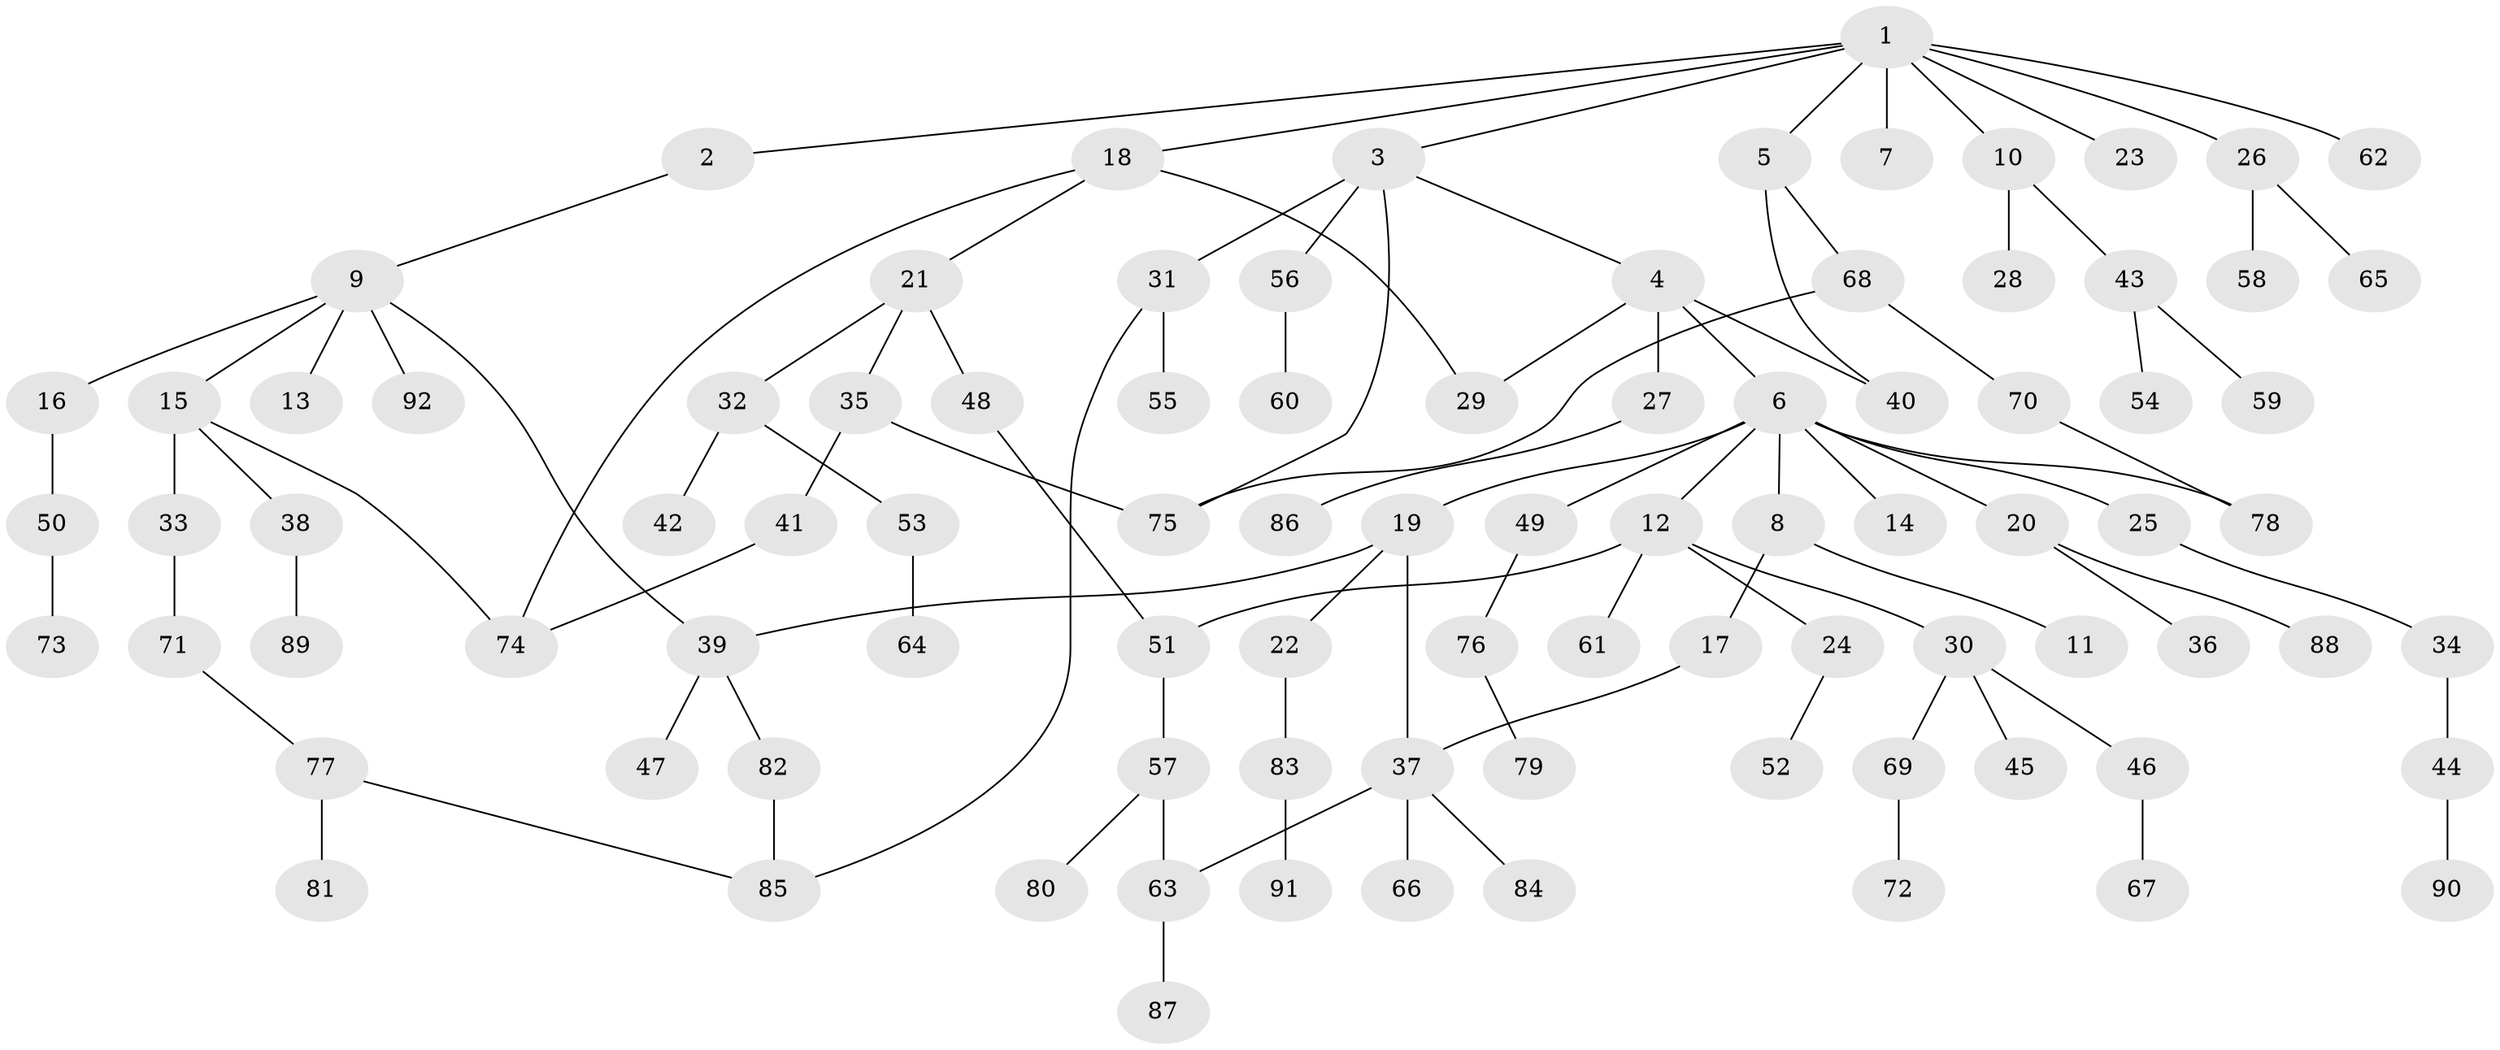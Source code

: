 // coarse degree distribution, {1: 0.6944444444444444, 10: 0.027777777777777776, 2: 0.1111111111111111, 6: 0.05555555555555555, 11: 0.027777777777777776, 3: 0.027777777777777776, 4: 0.027777777777777776, 9: 0.027777777777777776}
// Generated by graph-tools (version 1.1) at 2025/46/03/04/25 21:46:15]
// undirected, 92 vertices, 104 edges
graph export_dot {
graph [start="1"]
  node [color=gray90,style=filled];
  1;
  2;
  3;
  4;
  5;
  6;
  7;
  8;
  9;
  10;
  11;
  12;
  13;
  14;
  15;
  16;
  17;
  18;
  19;
  20;
  21;
  22;
  23;
  24;
  25;
  26;
  27;
  28;
  29;
  30;
  31;
  32;
  33;
  34;
  35;
  36;
  37;
  38;
  39;
  40;
  41;
  42;
  43;
  44;
  45;
  46;
  47;
  48;
  49;
  50;
  51;
  52;
  53;
  54;
  55;
  56;
  57;
  58;
  59;
  60;
  61;
  62;
  63;
  64;
  65;
  66;
  67;
  68;
  69;
  70;
  71;
  72;
  73;
  74;
  75;
  76;
  77;
  78;
  79;
  80;
  81;
  82;
  83;
  84;
  85;
  86;
  87;
  88;
  89;
  90;
  91;
  92;
  1 -- 2;
  1 -- 3;
  1 -- 5;
  1 -- 7;
  1 -- 10;
  1 -- 18;
  1 -- 23;
  1 -- 26;
  1 -- 62;
  2 -- 9;
  3 -- 4;
  3 -- 31;
  3 -- 56;
  3 -- 75;
  4 -- 6;
  4 -- 27;
  4 -- 29;
  4 -- 40;
  5 -- 68;
  5 -- 40;
  6 -- 8;
  6 -- 12;
  6 -- 14;
  6 -- 19;
  6 -- 20;
  6 -- 25;
  6 -- 49;
  6 -- 78;
  8 -- 11;
  8 -- 17;
  9 -- 13;
  9 -- 15;
  9 -- 16;
  9 -- 39;
  9 -- 92;
  10 -- 28;
  10 -- 43;
  12 -- 24;
  12 -- 30;
  12 -- 61;
  12 -- 51;
  15 -- 33;
  15 -- 38;
  15 -- 74;
  16 -- 50;
  17 -- 37;
  18 -- 21;
  18 -- 74;
  18 -- 29;
  19 -- 22;
  19 -- 37;
  19 -- 39;
  20 -- 36;
  20 -- 88;
  21 -- 32;
  21 -- 35;
  21 -- 48;
  22 -- 83;
  24 -- 52;
  25 -- 34;
  26 -- 58;
  26 -- 65;
  27 -- 86;
  30 -- 45;
  30 -- 46;
  30 -- 69;
  31 -- 55;
  31 -- 85;
  32 -- 42;
  32 -- 53;
  33 -- 71;
  34 -- 44;
  35 -- 41;
  35 -- 75;
  37 -- 63;
  37 -- 66;
  37 -- 84;
  38 -- 89;
  39 -- 47;
  39 -- 82;
  41 -- 74;
  43 -- 54;
  43 -- 59;
  44 -- 90;
  46 -- 67;
  48 -- 51;
  49 -- 76;
  50 -- 73;
  51 -- 57;
  53 -- 64;
  56 -- 60;
  57 -- 80;
  57 -- 63;
  63 -- 87;
  68 -- 70;
  68 -- 75;
  69 -- 72;
  70 -- 78;
  71 -- 77;
  76 -- 79;
  77 -- 81;
  77 -- 85;
  82 -- 85;
  83 -- 91;
}
